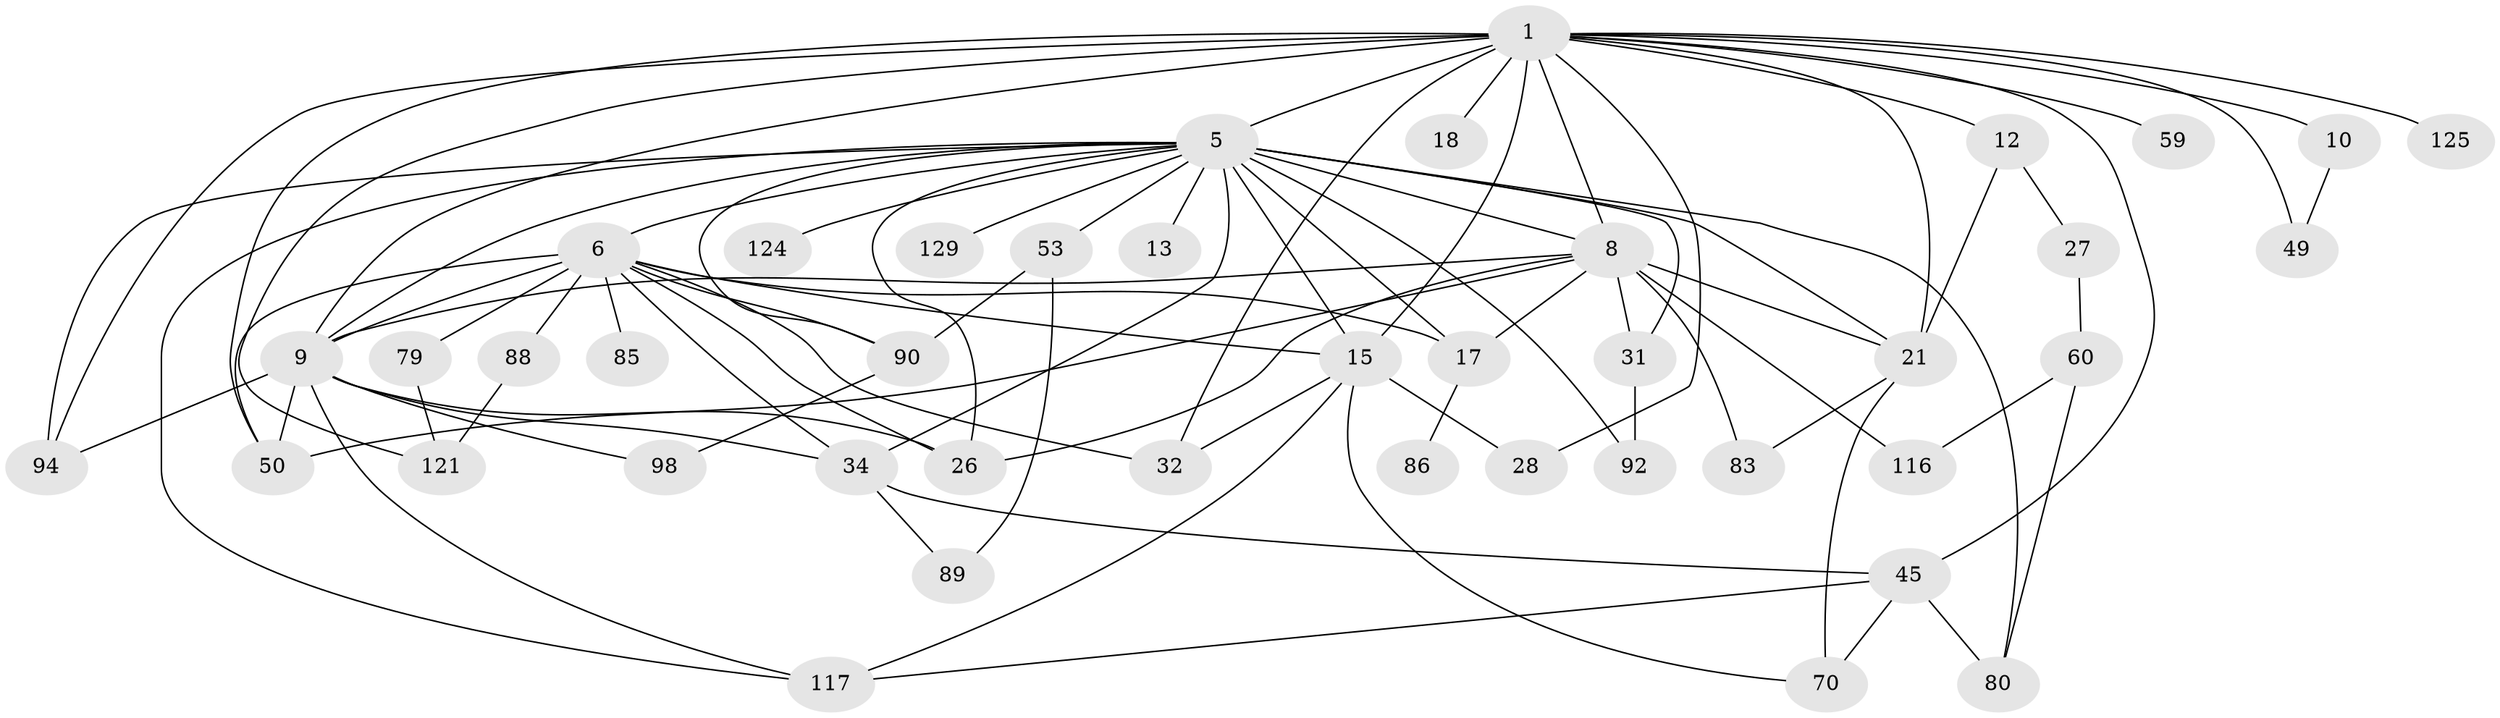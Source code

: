 // original degree distribution, {7: 0.014184397163120567, 9: 0.0070921985815602835, 5: 0.07092198581560284, 8: 0.014184397163120567, 4: 0.14893617021276595, 3: 0.2127659574468085, 1: 0.20567375886524822, 6: 0.014184397163120567, 2: 0.3120567375886525}
// Generated by graph-tools (version 1.1) at 2025/17/03/04/25 18:17:09]
// undirected, 42 vertices, 84 edges
graph export_dot {
graph [start="1"]
  node [color=gray90,style=filled];
  1 [super="+16+4+2"];
  5 [super="+11+136+14+63"];
  6 [super="+43+48+7"];
  8 [super="+25+101+67"];
  9 [super="+54+22"];
  10 [super="+75+19"];
  12;
  13;
  15 [super="+24"];
  17 [super="+20"];
  18;
  21 [super="+110+56+58"];
  26 [super="+41+61"];
  27 [super="+40"];
  28 [super="+87"];
  31 [super="+44"];
  32 [super="+108"];
  34 [super="+73+78+55"];
  45 [super="+91+66+74"];
  49 [super="+113"];
  50 [super="+115+77"];
  53 [super="+57"];
  59;
  60;
  70 [super="+123+81"];
  79 [super="+100+99"];
  80 [super="+132"];
  83;
  85 [super="+114"];
  86;
  88 [super="+131"];
  89;
  90 [super="+93"];
  92 [super="+122"];
  94 [super="+96"];
  98;
  116 [super="+119"];
  117;
  121 [super="+133"];
  124;
  125;
  129;
  1 -- 10 [weight=2];
  1 -- 59;
  1 -- 32;
  1 -- 49;
  1 -- 18;
  1 -- 28;
  1 -- 5 [weight=3];
  1 -- 12;
  1 -- 121;
  1 -- 15 [weight=3];
  1 -- 8;
  1 -- 9;
  1 -- 45;
  1 -- 50;
  1 -- 21;
  1 -- 125;
  1 -- 94;
  5 -- 6 [weight=2];
  5 -- 13;
  5 -- 31;
  5 -- 17;
  5 -- 53;
  5 -- 80 [weight=2];
  5 -- 129;
  5 -- 34;
  5 -- 26;
  5 -- 90;
  5 -- 8 [weight=2];
  5 -- 9;
  5 -- 15;
  5 -- 124;
  5 -- 117;
  5 -- 92;
  5 -- 94;
  5 -- 21;
  6 -- 15;
  6 -- 32;
  6 -- 90 [weight=2];
  6 -- 50;
  6 -- 34;
  6 -- 9 [weight=2];
  6 -- 79;
  6 -- 17;
  6 -- 85;
  6 -- 88;
  6 -- 26;
  8 -- 9;
  8 -- 17;
  8 -- 50 [weight=2];
  8 -- 83;
  8 -- 116;
  8 -- 31;
  8 -- 21;
  8 -- 26;
  9 -- 98;
  9 -- 50;
  9 -- 117;
  9 -- 26;
  9 -- 34;
  9 -- 94;
  10 -- 49;
  12 -- 21;
  12 -- 27;
  15 -- 32 [weight=2];
  15 -- 70;
  15 -- 117;
  15 -- 28;
  17 -- 86;
  21 -- 83;
  21 -- 70;
  27 -- 60;
  31 -- 92;
  34 -- 45;
  34 -- 89;
  45 -- 80;
  45 -- 117;
  45 -- 70;
  53 -- 89;
  53 -- 90;
  60 -- 80;
  60 -- 116;
  79 -- 121;
  88 -- 121;
  90 -- 98;
}
